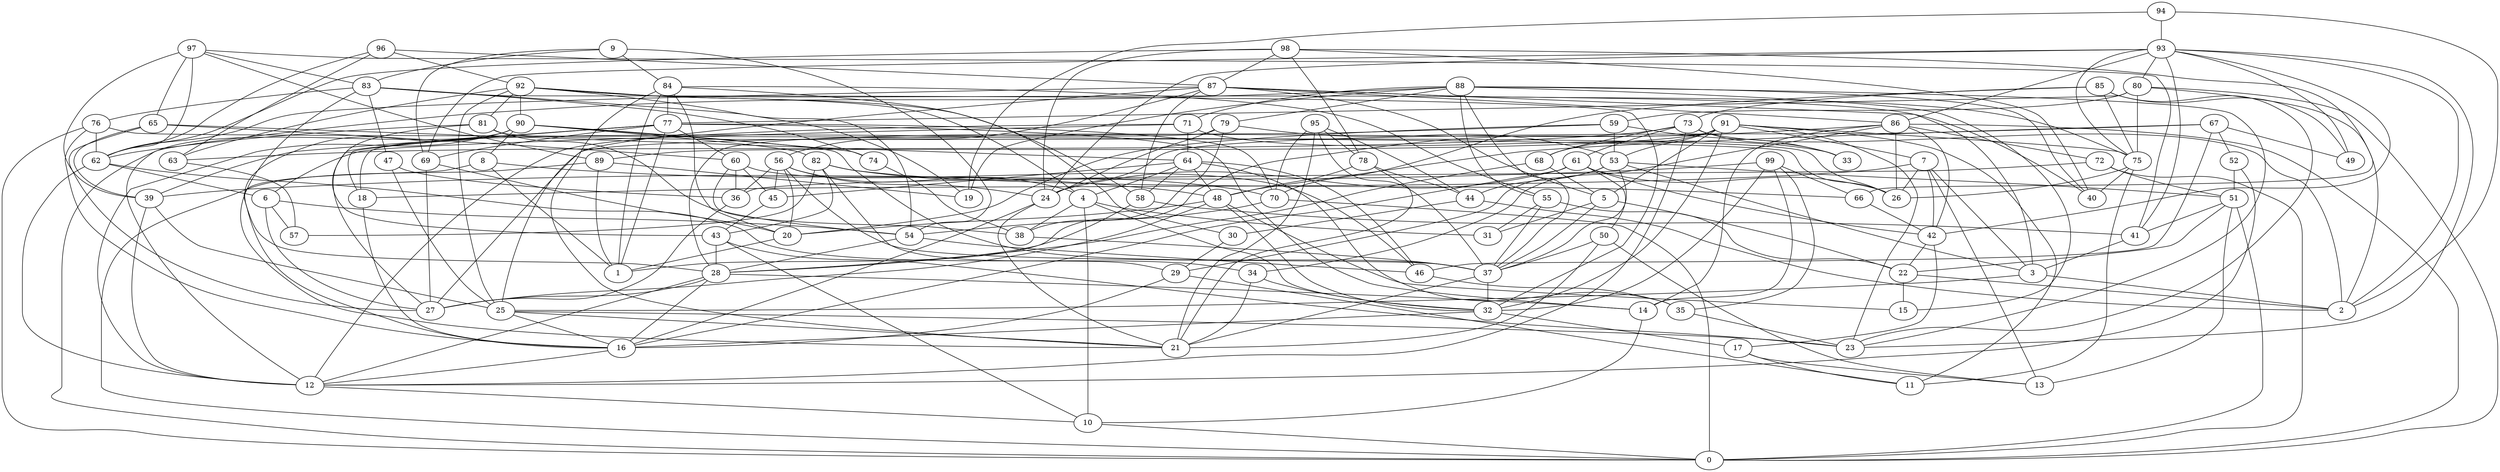 digraph GG_graph {

subgraph G_graph {
edge [color = black]
"63" -> "57" [dir = none]
"94" -> "93" [dir = none]
"94" -> "2" [dir = none]
"94" -> "19" [dir = none]
"4" -> "38" [dir = none]
"4" -> "31" [dir = none]
"4" -> "10" [dir = none]
"4" -> "32" [dir = none]
"18" -> "16" [dir = none]
"52" -> "12" [dir = none]
"52" -> "51" [dir = none]
"34" -> "32" [dir = none]
"34" -> "21" [dir = none]
"88" -> "23" [dir = none]
"88" -> "37" [dir = none]
"88" -> "71" [dir = none]
"88" -> "40" [dir = none]
"88" -> "12" [dir = none]
"88" -> "79" [dir = none]
"88" -> "55" [dir = none]
"88" -> "19" [dir = none]
"88" -> "15" [dir = none]
"36" -> "27" [dir = none]
"35" -> "23" [dir = none]
"8" -> "16" [dir = none]
"8" -> "48" [dir = none]
"8" -> "1" [dir = none]
"99" -> "66" [dir = none]
"99" -> "32" [dir = none]
"99" -> "14" [dir = none]
"99" -> "39" [dir = none]
"99" -> "35" [dir = none]
"29" -> "11" [dir = none]
"29" -> "16" [dir = none]
"78" -> "48" [dir = none]
"78" -> "21" [dir = none]
"78" -> "44" [dir = none]
"24" -> "16" [dir = none]
"24" -> "21" [dir = none]
"98" -> "40" [dir = none]
"98" -> "87" [dir = none]
"98" -> "78" [dir = none]
"98" -> "24" [dir = none]
"98" -> "66" [dir = none]
"98" -> "62" [dir = none]
"39" -> "25" [dir = none]
"39" -> "12" [dir = none]
"89" -> "0" [dir = none]
"89" -> "1" [dir = none]
"89" -> "19" [dir = none]
"97" -> "83" [dir = none]
"97" -> "41" [dir = none]
"97" -> "62" [dir = none]
"97" -> "39" [dir = none]
"97" -> "89" [dir = none]
"97" -> "65" [dir = none]
"14" -> "10" [dir = none]
"42" -> "17" [dir = none]
"42" -> "22" [dir = none]
"9" -> "83" [dir = none]
"9" -> "69" [dir = none]
"9" -> "54" [dir = none]
"9" -> "84" [dir = none]
"41" -> "3" [dir = none]
"30" -> "29" [dir = none]
"58" -> "28" [dir = none]
"58" -> "41" [dir = none]
"84" -> "20" [dir = none]
"84" -> "77" [dir = none]
"84" -> "1" [dir = none]
"84" -> "55" [dir = none]
"84" -> "21" [dir = none]
"84" -> "30" [dir = none]
"65" -> "27" [dir = none]
"65" -> "60" [dir = none]
"65" -> "39" [dir = none]
"65" -> "64" [dir = none]
"7" -> "13" [dir = none]
"7" -> "26" [dir = none]
"7" -> "42" [dir = none]
"7" -> "3" [dir = none]
"7" -> "18" [dir = none]
"51" -> "0" [dir = none]
"51" -> "41" [dir = none]
"51" -> "13" [dir = none]
"51" -> "22" [dir = none]
"61" -> "50" [dir = none]
"61" -> "16" [dir = none]
"61" -> "42" [dir = none]
"61" -> "24" [dir = none]
"61" -> "26" [dir = none]
"38" -> "37" [dir = none]
"53" -> "44" [dir = none]
"53" -> "37" [dir = none]
"53" -> "51" [dir = none]
"53" -> "3" [dir = none]
"53" -> "29" [dir = none]
"68" -> "28" [dir = none]
"68" -> "5" [dir = none]
"87" -> "62" [dir = none]
"87" -> "25" [dir = none]
"87" -> "56" [dir = none]
"87" -> "3" [dir = none]
"87" -> "5" [dir = none]
"87" -> "75" [dir = none]
"87" -> "58" [dir = none]
"87" -> "86" [dir = none]
"20" -> "1" [dir = none]
"86" -> "72" [dir = none]
"86" -> "1" [dir = none]
"86" -> "34" [dir = none]
"86" -> "14" [dir = none]
"86" -> "26" [dir = none]
"86" -> "0" [dir = none]
"86" -> "42" [dir = none]
"91" -> "68" [dir = none]
"91" -> "5" [dir = none]
"91" -> "53" [dir = none]
"91" -> "23" [dir = none]
"91" -> "32" [dir = none]
"91" -> "89" [dir = none]
"91" -> "11" [dir = none]
"91" -> "75" [dir = none]
"91" -> "28" [dir = none]
"91" -> "7" [dir = none]
"71" -> "33" [dir = none]
"71" -> "64" [dir = none]
"71" -> "12" [dir = none]
"71" -> "6" [dir = none]
"92" -> "63" [dir = none]
"92" -> "54" [dir = none]
"92" -> "25" [dir = none]
"92" -> "58" [dir = none]
"92" -> "4" [dir = none]
"92" -> "40" [dir = none]
"92" -> "90" [dir = none]
"92" -> "81" [dir = none]
"74" -> "38" [dir = none]
"93" -> "42" [dir = none]
"93" -> "24" [dir = none]
"93" -> "69" [dir = none]
"93" -> "2" [dir = none]
"93" -> "49" [dir = none]
"93" -> "86" [dir = none]
"93" -> "75" [dir = none]
"93" -> "41" [dir = none]
"93" -> "80" [dir = none]
"93" -> "23" [dir = none]
"45" -> "43" [dir = none]
"77" -> "39" [dir = none]
"77" -> "60" [dir = none]
"77" -> "14" [dir = none]
"77" -> "27" [dir = none]
"77" -> "69" [dir = none]
"77" -> "18" [dir = none]
"77" -> "1" [dir = none]
"77" -> "70" [dir = none]
"66" -> "42" [dir = none]
"70" -> "0" [dir = none]
"70" -> "54" [dir = none]
"85" -> "70" [dir = none]
"85" -> "23" [dir = none]
"85" -> "75" [dir = none]
"85" -> "73" [dir = none]
"85" -> "49" [dir = none]
"22" -> "15" [dir = none]
"22" -> "2" [dir = none]
"17" -> "13" [dir = none]
"17" -> "11" [dir = none]
"80" -> "59" [dir = none]
"80" -> "2" [dir = none]
"80" -> "0" [dir = none]
"80" -> "77" [dir = none]
"80" -> "75" [dir = none]
"5" -> "22" [dir = none]
"5" -> "37" [dir = none]
"5" -> "31" [dir = none]
"72" -> "36" [dir = none]
"72" -> "51" [dir = none]
"72" -> "0" [dir = none]
"90" -> "8" [dir = none]
"90" -> "74" [dir = none]
"90" -> "28" [dir = none]
"90" -> "0" [dir = none]
"90" -> "12" [dir = none]
"90" -> "37" [dir = none]
"90" -> "82" [dir = none]
"76" -> "16" [dir = none]
"76" -> "26" [dir = none]
"76" -> "0" [dir = none]
"76" -> "62" [dir = none]
"50" -> "13" [dir = none]
"50" -> "37" [dir = none]
"50" -> "21" [dir = none]
"59" -> "27" [dir = none]
"59" -> "33" [dir = none]
"59" -> "20" [dir = none]
"59" -> "53" [dir = none]
"67" -> "49" [dir = none]
"67" -> "52" [dir = none]
"67" -> "24" [dir = none]
"67" -> "46" [dir = none]
"67" -> "48" [dir = none]
"48" -> "15" [dir = none]
"48" -> "27" [dir = none]
"48" -> "32" [dir = none]
"48" -> "20" [dir = none]
"37" -> "21" [dir = none]
"37" -> "32" [dir = none]
"46" -> "35" [dir = none]
"81" -> "26" [dir = none]
"81" -> "43" [dir = none]
"81" -> "54" [dir = none]
"81" -> "62" [dir = none]
"69" -> "20" [dir = none]
"69" -> "27" [dir = none]
"95" -> "44" [dir = none]
"95" -> "70" [dir = none]
"95" -> "21" [dir = none]
"95" -> "37" [dir = none]
"95" -> "78" [dir = none]
"82" -> "57" [dir = none]
"82" -> "43" [dir = none]
"82" -> "70" [dir = none]
"82" -> "29" [dir = none]
"82" -> "66" [dir = none]
"16" -> "12" [dir = none]
"32" -> "16" [dir = none]
"32" -> "17" [dir = none]
"79" -> "53" [dir = none]
"79" -> "18" [dir = none]
"79" -> "38" [dir = none]
"79" -> "24" [dir = none]
"56" -> "4" [dir = none]
"56" -> "45" [dir = none]
"56" -> "20" [dir = none]
"56" -> "37" [dir = none]
"56" -> "24" [dir = none]
"56" -> "36" [dir = none]
"54" -> "28" [dir = none]
"54" -> "46" [dir = none]
"60" -> "45" [dir = none]
"60" -> "36" [dir = none]
"60" -> "38" [dir = none]
"60" -> "46" [dir = none]
"64" -> "35" [dir = none]
"64" -> "45" [dir = none]
"64" -> "46" [dir = none]
"64" -> "48" [dir = none]
"64" -> "58" [dir = none]
"64" -> "4" [dir = none]
"73" -> "61" [dir = none]
"73" -> "63" [dir = none]
"73" -> "2" [dir = none]
"73" -> "12" [dir = none]
"73" -> "68" [dir = none]
"73" -> "33" [dir = none]
"6" -> "54" [dir = none]
"6" -> "27" [dir = none]
"6" -> "57" [dir = none]
"55" -> "31" [dir = none]
"55" -> "22" [dir = none]
"55" -> "37" [dir = none]
"62" -> "6" [dir = none]
"62" -> "12" [dir = none]
"62" -> "34" [dir = none]
"3" -> "2" [dir = none]
"3" -> "25" [dir = none]
"10" -> "0" [dir = none]
"44" -> "30" [dir = none]
"44" -> "2" [dir = none]
"28" -> "12" [dir = none]
"28" -> "14" [dir = none]
"28" -> "27" [dir = none]
"28" -> "16" [dir = none]
"12" -> "10" [dir = none]
"75" -> "11" [dir = none]
"75" -> "26" [dir = none]
"75" -> "40" [dir = none]
"25" -> "21" [dir = none]
"25" -> "23" [dir = none]
"25" -> "16" [dir = none]
"83" -> "74" [dir = none]
"83" -> "21" [dir = none]
"83" -> "19" [dir = none]
"83" -> "32" [dir = none]
"83" -> "76" [dir = none]
"83" -> "47" [dir = none]
"43" -> "23" [dir = none]
"43" -> "28" [dir = none]
"43" -> "10" [dir = none]
"96" -> "92" [dir = none]
"96" -> "87" [dir = none]
"96" -> "63" [dir = none]
"96" -> "62" [dir = none]
"47" -> "25" [dir = none]
"47" -> "36" [dir = none]
}

}
